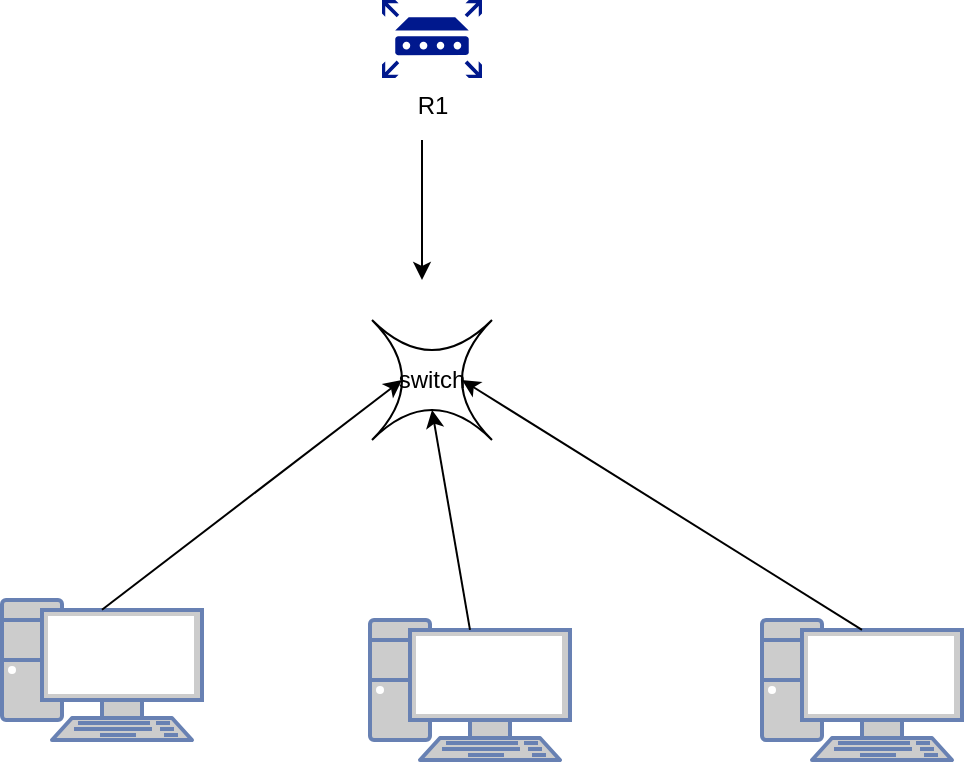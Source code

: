 <mxfile version="26.2.4">
  <diagram name="第 1 页" id="z-feDjbRGOJXitry2diD">
    <mxGraphModel dx="978" dy="630" grid="1" gridSize="10" guides="1" tooltips="1" connect="1" arrows="1" fold="1" page="1" pageScale="1" pageWidth="827" pageHeight="1169" math="0" shadow="0">
      <root>
        <mxCell id="0" />
        <mxCell id="1" parent="0" />
        <mxCell id="5zlKntkK1bX9uHceJkSR-3" value="R1" style="sketch=0;aspect=fixed;pointerEvents=1;shadow=0;dashed=0;html=1;strokeColor=none;labelPosition=center;verticalLabelPosition=bottom;verticalAlign=top;align=center;fillColor=#00188D;shape=mxgraph.mscae.enterprise.router" vertex="1" parent="1">
          <mxGeometry x="320" y="240" width="50" height="39" as="geometry" />
        </mxCell>
        <mxCell id="5zlKntkK1bX9uHceJkSR-4" value="" style="endArrow=classic;html=1;rounded=0;" edge="1" parent="1">
          <mxGeometry width="50" height="50" relative="1" as="geometry">
            <mxPoint x="340" y="310" as="sourcePoint" />
            <mxPoint x="340" y="380" as="targetPoint" />
            <Array as="points" />
          </mxGeometry>
        </mxCell>
        <mxCell id="5zlKntkK1bX9uHceJkSR-5" value="switch" style="shape=switch;whiteSpace=wrap;html=1;" vertex="1" parent="1">
          <mxGeometry x="315" y="400" width="60" height="60" as="geometry" />
        </mxCell>
        <mxCell id="5zlKntkK1bX9uHceJkSR-6" value="" style="fontColor=#0066CC;verticalAlign=top;verticalLabelPosition=bottom;labelPosition=center;align=center;html=1;outlineConnect=0;fillColor=#CCCCCC;strokeColor=#6881B3;gradientColor=none;gradientDirection=north;strokeWidth=2;shape=mxgraph.networks.pc;" vertex="1" parent="1">
          <mxGeometry x="130" y="540" width="100" height="70" as="geometry" />
        </mxCell>
        <mxCell id="5zlKntkK1bX9uHceJkSR-7" value="" style="fontColor=#0066CC;verticalAlign=top;verticalLabelPosition=bottom;labelPosition=center;align=center;html=1;outlineConnect=0;fillColor=#CCCCCC;strokeColor=#6881B3;gradientColor=none;gradientDirection=north;strokeWidth=2;shape=mxgraph.networks.pc;" vertex="1" parent="1">
          <mxGeometry x="314" y="550" width="100" height="70" as="geometry" />
        </mxCell>
        <mxCell id="5zlKntkK1bX9uHceJkSR-9" value="" style="fontColor=#0066CC;verticalAlign=top;verticalLabelPosition=bottom;labelPosition=center;align=center;html=1;outlineConnect=0;fillColor=#CCCCCC;strokeColor=#6881B3;gradientColor=none;gradientDirection=north;strokeWidth=2;shape=mxgraph.networks.pc;" vertex="1" parent="1">
          <mxGeometry x="510" y="550" width="100" height="70" as="geometry" />
        </mxCell>
        <mxCell id="5zlKntkK1bX9uHceJkSR-12" value="" style="endArrow=classic;html=1;rounded=0;exitX=0.5;exitY=0.07;exitDx=0;exitDy=0;exitPerimeter=0;entryX=0.25;entryY=0.5;entryDx=0;entryDy=0;entryPerimeter=0;" edge="1" parent="1" source="5zlKntkK1bX9uHceJkSR-6" target="5zlKntkK1bX9uHceJkSR-5">
          <mxGeometry width="50" height="50" relative="1" as="geometry">
            <mxPoint x="200" y="530" as="sourcePoint" />
            <mxPoint x="440" y="650" as="targetPoint" />
          </mxGeometry>
        </mxCell>
        <mxCell id="5zlKntkK1bX9uHceJkSR-13" value="" style="endArrow=classic;html=1;rounded=0;exitX=0.5;exitY=0.07;exitDx=0;exitDy=0;exitPerimeter=0;entryX=0.5;entryY=0.75;entryDx=0;entryDy=0;entryPerimeter=0;" edge="1" parent="1" source="5zlKntkK1bX9uHceJkSR-7" target="5zlKntkK1bX9uHceJkSR-5">
          <mxGeometry width="50" height="50" relative="1" as="geometry">
            <mxPoint x="390" y="700" as="sourcePoint" />
            <mxPoint x="440" y="650" as="targetPoint" />
          </mxGeometry>
        </mxCell>
        <mxCell id="5zlKntkK1bX9uHceJkSR-14" value="" style="endArrow=classic;html=1;rounded=0;exitX=0.5;exitY=0.07;exitDx=0;exitDy=0;exitPerimeter=0;entryX=0.75;entryY=0.5;entryDx=0;entryDy=0;entryPerimeter=0;" edge="1" parent="1" source="5zlKntkK1bX9uHceJkSR-9" target="5zlKntkK1bX9uHceJkSR-5">
          <mxGeometry width="50" height="50" relative="1" as="geometry">
            <mxPoint x="390" y="700" as="sourcePoint" />
            <mxPoint x="400" y="440" as="targetPoint" />
          </mxGeometry>
        </mxCell>
      </root>
    </mxGraphModel>
  </diagram>
</mxfile>
